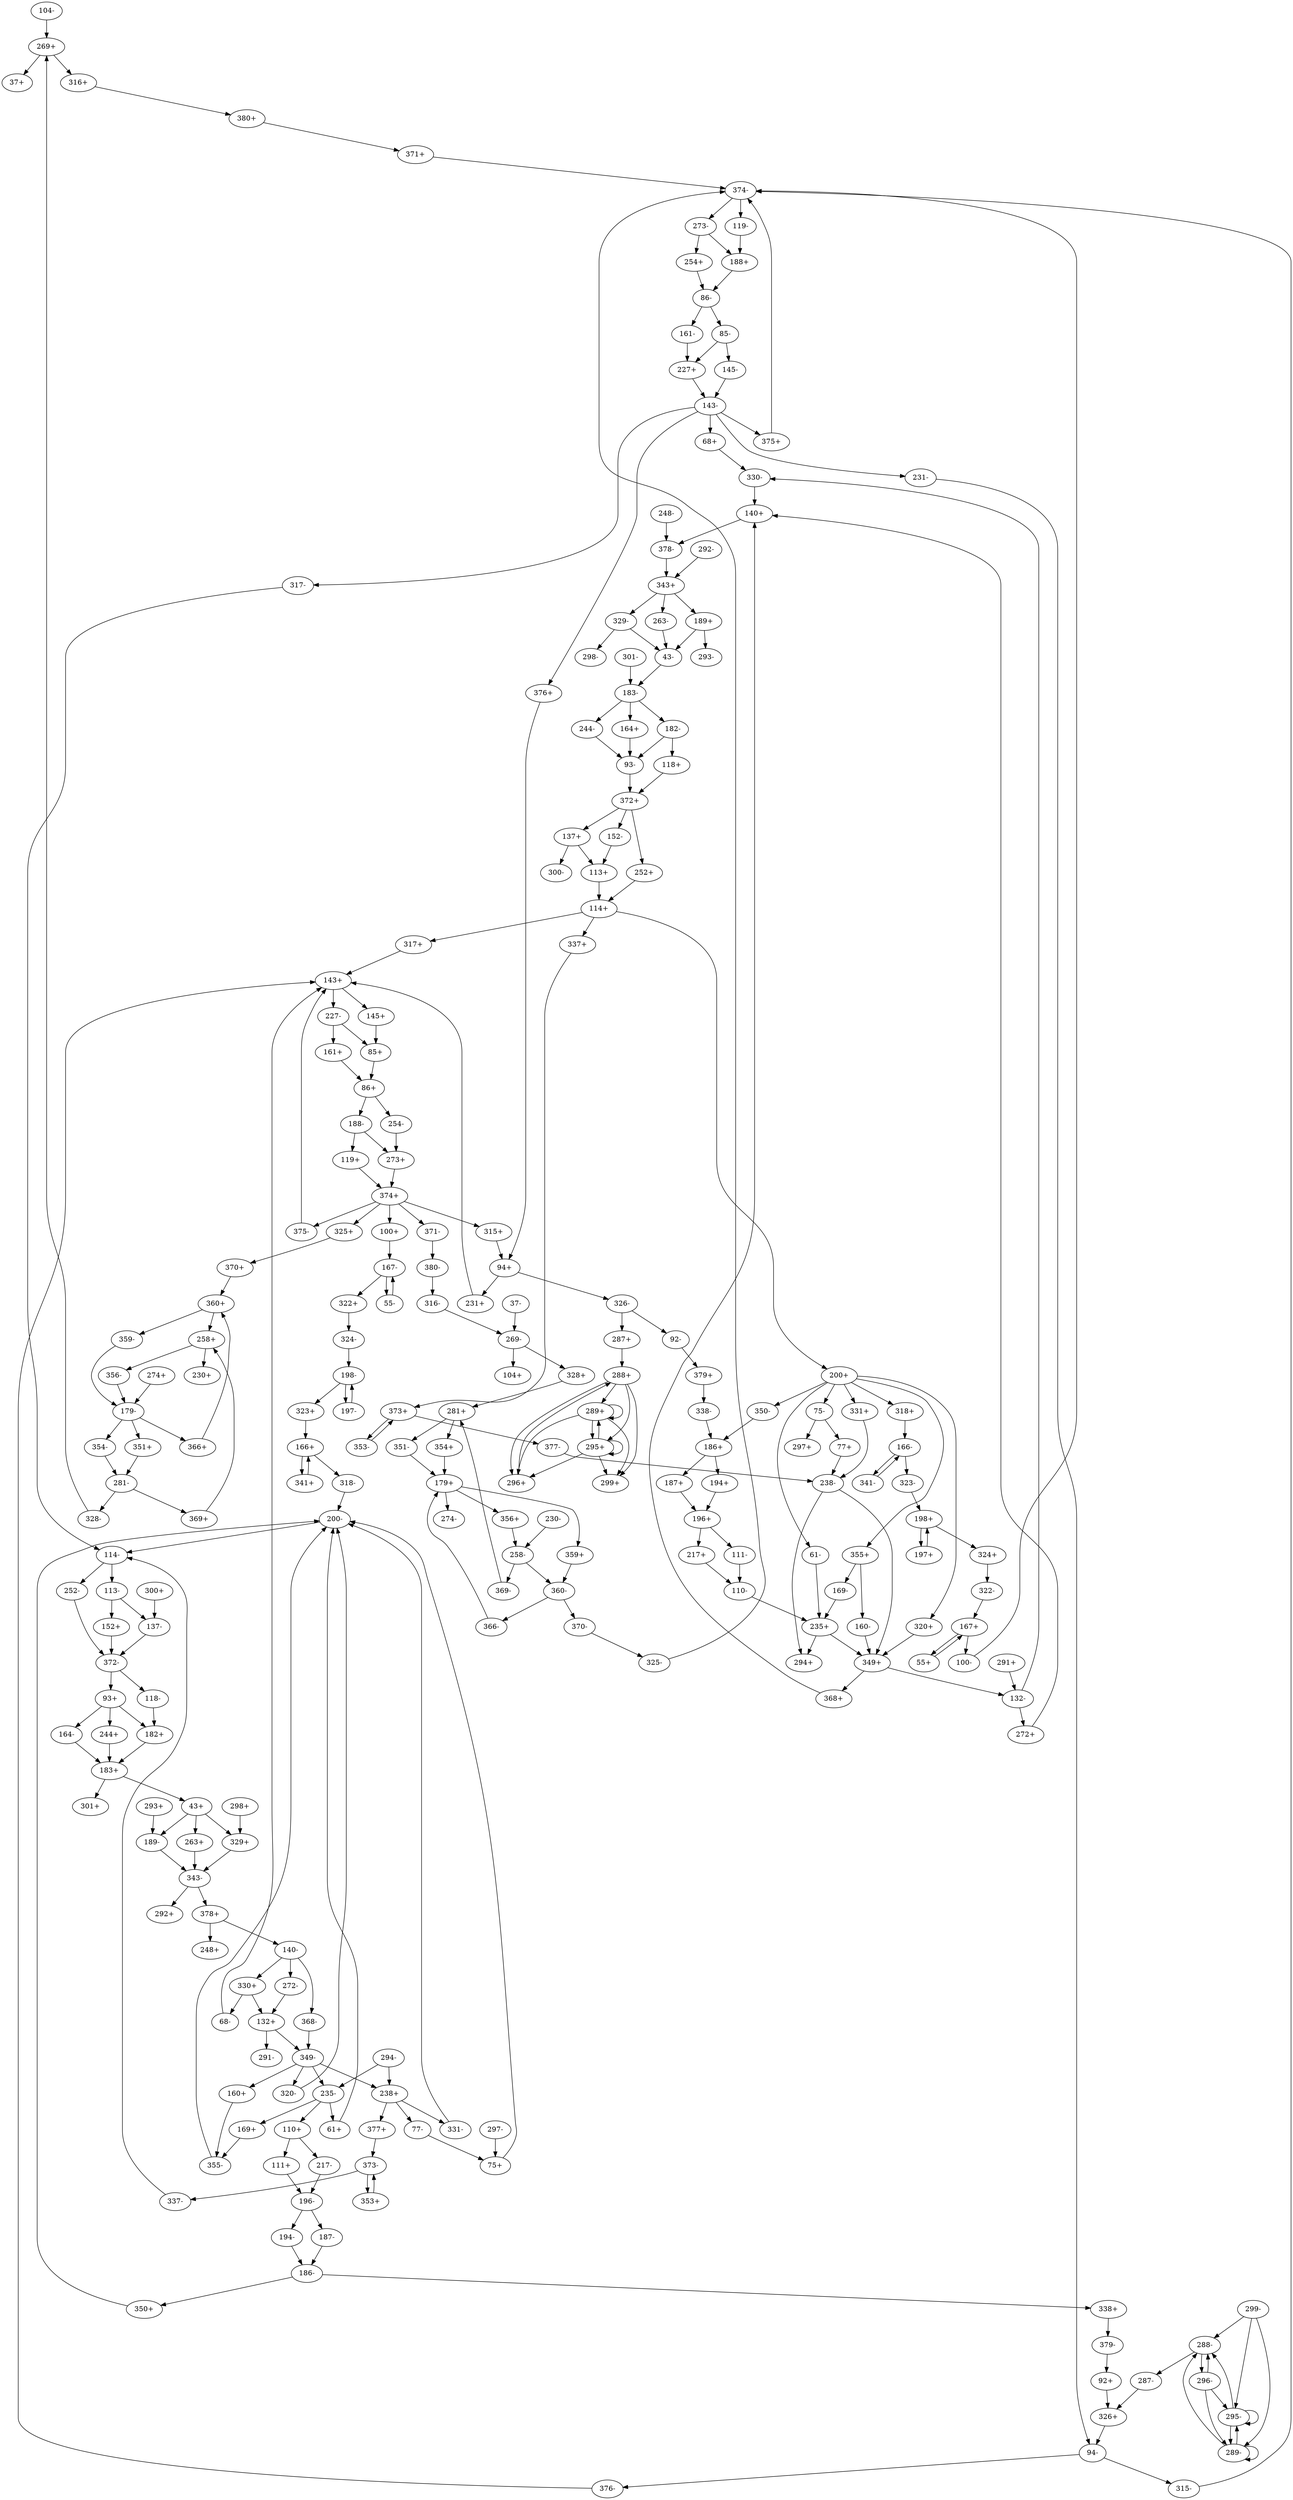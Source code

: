 digraph adj {
graph [k=96]
edge [d=-95]
"37+" [l=15524 C=324304]
"37-" [l=15524 C=324304]
"43+" [l=329 C=59670]
"43-" [l=329 C=59670]
"55+" [l=26674 C=1289033]
"55-" [l=26674 C=1289033]
"61+" [l=59891 C=3986610]
"61-" [l=59891 C=3986610]
"68+" [l=30206 C=1302283]
"68-" [l=30206 C=1302283]
"75+" [l=3238 C=225497]
"75-" [l=3238 C=225497]
"77+" [l=12413 C=887728]
"77-" [l=12413 C=887728]
"85+" [l=274 C=31330]
"85-" [l=274 C=31330]
"86+" [l=260 C=34789]
"86-" [l=260 C=34789]
"92+" [l=8412 C=260938]
"92-" [l=8412 C=260938]
"93+" [l=171 C=19380]
"93-" [l=171 C=19380]
"94+" [l=144 C=3741]
"94-" [l=144 C=3741]
"100+" [l=3294 C=170713]
"100-" [l=3294 C=170713]
"104+" [l=19906 C=501670]
"104-" [l=19906 C=501670]
"110+" [l=188 C=10231]
"110-" [l=188 C=10231]
"111+" [l=190 C=8551]
"111-" [l=190 C=8551]
"113+" [l=167 C=18360]
"113-" [l=167 C=18360]
"114+" [l=182 C=22185]
"114-" [l=182 C=22185]
"118+" [l=379 C=45530]
"118-" [l=379 C=45530]
"119+" [l=191 C=12159]
"119-" [l=191 C=12159]
"132+" [l=145 C=12750]
"132-" [l=145 C=12750]
"137+" [l=169 C=16839]
"137-" [l=169 C=16839]
"140+" [l=161 C=16830]
"140-" [l=161 C=16830]
"143+" [l=138 C=10193]
"143-" [l=138 C=10193]
"145+" [l=191 C=4113]
"145-" [l=191 C=4113]
"152+" [l=191 C=17639]
"152-" [l=191 C=17639]
"160+" [l=827 C=45609]
"160-" [l=827 C=45609]
"161+" [l=331 C=6883]
"161-" [l=331 C=6883]
"164+" [l=185 C=22950]
"164-" [l=185 C=22950]
"166+" [l=168 C=6742]
"166-" [l=168 C=6742]
"167+" [l=194 C=10236]
"167-" [l=194 C=10236]
"169+" [l=208 C=7717]
"169-" [l=208 C=7717]
"179+" [l=134 C=1674]
"179-" [l=134 C=1674]
"182+" [l=160 C=12188]
"182-" [l=160 C=12188]
"183+" [l=136 C=10455]
"183-" [l=136 C=10455]
"186+" [l=181 C=7716]
"186-" [l=181 C=7716]
"187+" [l=371 C=10744]
"187-" [l=371 C=10744]
"188+" [l=152 C=9052]
"188-" [l=152 C=9052]
"189+" [l=188 C=13272]
"189-" [l=188 C=13272]
"194+" [l=398 C=20108]
"194-" [l=398 C=20108]
"196+" [l=192 C=8398]
"196-" [l=192 C=8398]
"197+" [l=316 C=12636]
"197-" [l=316 C=12636]
"198+" [l=128 C=3450]
"198-" [l=128 C=3450]
"200+" [l=119 C=6120]
"200-" [l=119 C=6120]
"217+" [l=221 C=6213]
"217-" [l=221 C=6213]
"227+" [l=133 C=3872]
"227-" [l=133 C=3872]
"230+" [l=651 C=9208]
"230-" [l=651 C=9208]
"231+" [l=424 C=12264]
"231-" [l=424 C=12264]
"235+" [l=98 C=765]
"235-" [l=98 C=765]
"238+" [l=127 C=7445]
"238-" [l=127 C=7445]
"244+" [l=191 C=4692]
"244-" [l=191 C=4692]
"248+" [l=155 C=311]
"248-" [l=155 C=311]
"252+" [l=279 C=5940]
"252-" [l=279 C=5940]
"254+" [l=201 C=4311]
"254-" [l=201 C=4311]
"258+" [l=126 C=1239]
"258-" [l=126 C=1239]
"263+" [l=191 C=4194]
"263-" [l=191 C=4194]
"269+" [l=132 C=1344]
"269-" [l=132 C=1344]
"272+" [l=191 C=228]
"272-" [l=191 C=228]
"273+" [l=142 C=2138]
"273-" [l=142 C=2138]
"274+" [l=191 C=1313]
"274-" [l=191 C=1313]
"281+" [l=167 C=2188]
"281-" [l=167 C=2188]
"287+" [l=188 C=764]
"287-" [l=188 C=764]
"288+" [l=97 C=228]
"288-" [l=97 C=228]
"289+" [l=96 C=255]
"289-" [l=96 C=255]
"291+" [l=120 C=68]
"291-" [l=120 C=68]
"292+" [l=143 C=147]
"292-" [l=143 C=147]
"293+" [l=98 C=9]
"293-" [l=98 C=9]
"294+" [l=113 C=67]
"294-" [l=113 C=67]
"295+" [l=191 C=4398]
"295-" [l=191 C=4398]
"296+" [l=189 C=5658]
"296-" [l=189 C=5658]
"297+" [l=134 C=85]
"297-" [l=134 C=85]
"298+" [l=98 C=13]
"298-" [l=98 C=13]
"299+" [l=123 C=103]
"299-" [l=123 C=103]
"300+" [l=102 C=15]
"300-" [l=102 C=15]
"301+" [l=147 C=122]
"301-" [l=147 C=122]
"315+" [l=13236 C=452620]
"315-" [l=13236 C=452620]
"316+" [l=131289 C=3178453]
"316-" [l=131289 C=3178453]
"317+" [l=424566 C=17319775]
"317-" [l=424566 C=17319775]
"318+" [l=199758 C=12578843]
"318-" [l=199758 C=12578843]
"320+" [l=334549 C=13637871]
"320-" [l=334549 C=13637871]
"322+" [l=87673 C=4267058]
"322-" [l=87673 C=4267058]
"323+" [l=181212 C=9448427]
"323-" [l=181212 C=9448427]
"324+" [l=160288 C=7840769]
"324-" [l=160288 C=7840769]
"325+" [l=300787 C=8331769]
"325-" [l=300787 C=8331769]
"326+" [l=154724 C=4877078]
"326-" [l=154724 C=4877078]
"328+" [l=72369 C=1796537]
"328-" [l=72369 C=1796537]
"329+" [l=180 C=21663]
"329-" [l=180 C=21663]
"330+" [l=163 C=17340]
"330-" [l=163 C=17340]
"331+" [l=55328 C=3749717]
"331-" [l=55328 C=3749717]
"337+" [l=244666 C=12311219]
"337-" [l=244666 C=12311219]
"338+" [l=354719 C=12280736]
"338-" [l=354719 C=12280736]
"341+" [l=2109 C=126497]
"341-" [l=2109 C=126497]
"343+" [l=472 C=96135]
"343-" [l=472 C=96135]
"349+" [l=155 C=15300]
"349-" [l=155 C=15300]
"350+" [l=461 C=23014]
"350-" [l=461 C=23014]
"351+" [l=696 C=9482]
"351-" [l=696 C=9482]
"353+" [l=10400 C=434699]
"353-" [l=10400 C=434699]
"354+" [l=707 C=9866]
"354-" [l=707 C=9866]
"355+" [l=165 C=8551]
"355-" [l=165 C=8551]
"356+" [l=761 C=13006]
"356-" [l=761 C=13006]
"359+" [l=819 C=14530]
"359-" [l=819 C=14530]
"360+" [l=427 C=10924]
"360-" [l=427 C=10924]
"366+" [l=9762 C=248025]
"366-" [l=9762 C=248025]
"368+" [l=309 C=12255]
"368-" [l=309 C=12255]
"369+" [l=14084 C=353394]
"369-" [l=14084 C=353394]
"370+" [l=108118 C=2734932]
"370-" [l=108118 C=2734932]
"371+" [l=86645 C=2246221]
"371-" [l=86645 C=2246221]
"372+" [l=1355 C=321119]
"372-" [l=1355 C=321119]
"373+" [l=554 C=22480]
"373-" [l=554 C=22480]
"374+" [l=608 C=93575]
"374-" [l=608 C=93575]
"375+" [l=577710 C=19282772]
"375-" [l=577710 C=19282772]
"376+" [l=220510 C=6059775]
"376-" [l=220510 C=6059775]
"377+" [l=208534 C=11194424]
"377-" [l=208534 C=11194424]
"378+" [l=2013 C=489065]
"378-" [l=2013 C=489065]
"379+" [l=191 C=0]
"379-" [l=191 C=0]
"380+" [l=191 C=0]
"380-" [l=191 C=0]
"37-" -> "269-"
"43+" -> "263+"
"43+" -> "329+" [d=-84]
"43+" -> "189-" [d=-84]
"43-" -> "183-"
"55+" -> "167+"
"55-" -> "167-"
"61+" -> "200-" [d=-80]
"61-" -> "235+"
"68+" -> "330-"
"68-" -> "143+" [d=-94]
"75+" -> "200-" [d=-53]
"75-" -> "77+"
"75-" -> "297+"
"77+" -> "238-" [d=-90]
"77-" -> "75+"
"85+" -> "86+"
"85-" -> "145-"
"85-" -> "227+" [d=-37]
"86+" -> "188-"
"86+" -> "254-"
"86-" -> "85-"
"86-" -> "161-"
"92+" -> "326+"
"92-" -> "379+"
"93+" -> "182+" [d=-64]
"93+" -> "164-" [d=-89]
"93+" -> "244+" [d=-89]
"93-" -> "372+"
"94+" -> "231+"
"94+" -> "326-"
"94-" -> "315-"
"94-" -> "376-"
"100+" -> "167-"
"100-" -> "374-" [d=-52]
"104-" -> "269+"
"110+" -> "111+"
"110+" -> "217-"
"110-" -> "235+" [d=-91]
"111+" -> "196-"
"111-" -> "110-"
"113+" -> "114+"
"113-" -> "152+"
"113-" -> "137-" [d=-73]
"114+" -> "200+"
"114+" -> "317+" [d=-78]
"114+" -> "337+" [d=-78]
"114-" -> "113-"
"114-" -> "252-"
"118+" -> "372+"
"118-" -> "182+"
"119+" -> "374+"
"119-" -> "188+"
"132+" -> "291-"
"132+" -> "349-" [d=-67]
"132-" -> "272+"
"132-" -> "330-" [d=-67]
"137+" -> "300-"
"137+" -> "113+" [d=-73]
"137-" -> "372-" [d=-79]
"140+" -> "378-"
"140-" -> "368-"
"140-" -> "272-" [d=-55]
"140-" -> "330+" [d=-55]
"143+" -> "145+"
"143+" -> "227-"
"143-" -> "317-" [d=-94]
"143-" -> "68+" [d=-94]
"143-" -> "231-" [d=-92]
"143-" -> "375+" [d=-92]
"143-" -> "376+" [d=-94]
"145+" -> "85+"
"145-" -> "143-"
"152+" -> "372-" [d=-79]
"152-" -> "113+"
"160+" -> "355-"
"160-" -> "349+" [d=-94]
"161+" -> "86+"
"161-" -> "227+"
"164+" -> "93-" [d=-89]
"164-" -> "183+" [d=-89]
"166+" -> "318-"
"166+" -> "341+"
"166-" -> "323-"
"166-" -> "341-"
"167+" -> "55+"
"167+" -> "100-"
"167-" -> "55-"
"167-" -> "322+"
"169+" -> "355-"
"169-" -> "235+" [d=-91]
"179+" -> "359+"
"179+" -> "274-" [d=-77]
"179+" -> "356+" [d=-77]
"179-" -> "354-"
"179-" -> "351+" [d=-84]
"179-" -> "366+" [d=-84]
"182+" -> "183+" [d=-89]
"182-" -> "118+"
"182-" -> "93-" [d=-64]
"183+" -> "43+"
"183+" -> "301+"
"183-" -> "244-"
"183-" -> "164+" [d=-89]
"183-" -> "182-" [d=-89]
"186+" -> "187+"
"186+" -> "194+"
"186-" -> "338+"
"186-" -> "350+"
"187+" -> "196+"
"187-" -> "186-"
"188+" -> "86-"
"188-" -> "119+"
"188-" -> "273+" [d=-46]
"189+" -> "293-"
"189+" -> "43-" [d=-84]
"189-" -> "343-"
"194+" -> "196+"
"194-" -> "186-"
"196+" -> "111-"
"196+" -> "217+"
"196-" -> "187-"
"196-" -> "194-"
"197+" -> "198+"
"197-" -> "198-"
"198+" -> "197+"
"198+" -> "324+"
"198-" -> "197-"
"198-" -> "323+"
"200+" -> "331+"
"200+" -> "61-" [d=-80]
"200+" -> "75-" [d=-53]
"200+" -> "320+" [d=-27]
"200+" -> "355+" [d=-27]
"200+" -> "318+" [d=-32]
"200+" -> "350-" [d=-32]
"200-" -> "114-"
"217+" -> "110-"
"217-" -> "196-"
"227+" -> "143-"
"227-" -> "161+"
"227-" -> "85+" [d=-37]
"230-" -> "258-"
"231+" -> "143+" [d=-92]
"231-" -> "94-"
"235+" -> "294+"
"235+" -> "349+" [d=-93]
"235-" -> "61+"
"235-" -> "110+" [d=-91]
"235-" -> "169+" [d=-91]
"238+" -> "331-"
"238+" -> "77-" [d=-90]
"238+" -> "377+" [d=-90]
"238-" -> "294+"
"238-" -> "349+" [d=-93]
"244+" -> "183+"
"244-" -> "93-" [d=-89]
"248-" -> "378-"
"252+" -> "114+"
"252-" -> "372-"
"254+" -> "86-"
"254-" -> "273+"
"258+" -> "230+"
"258+" -> "356-"
"258-" -> "369-"
"258-" -> "360-" [d=-86]
"263+" -> "343-" [d=-87]
"263-" -> "43-"
"269+" -> "37+"
"269+" -> "316+"
"269-" -> "104+"
"269-" -> "328+"
"272+" -> "140+" [d=-55]
"272-" -> "132+"
"273+" -> "374+"
"273-" -> "254+"
"273-" -> "188+" [d=-46]
"274+" -> "179-" [d=-77]
"281+" -> "351-"
"281+" -> "354+"
"281-" -> "328-"
"281-" -> "369+"
"287+" -> "288+"
"287-" -> "326+"
"288+" -> "289+"
"288+" -> "295+"
"288+" -> "296+"
"288+" -> "299+"
"288-" -> "287-"
"288-" -> "296-"
"289+" -> "289+"
"289+" -> "295+"
"289+" -> "296+"
"289+" -> "299+"
"289-" -> "288-"
"289-" -> "289-"
"289-" -> "295-"
"291+" -> "132-"
"292-" -> "343+"
"293+" -> "189-"
"294-" -> "238+"
"294-" -> "235-"
"295+" -> "295+"
"295+" -> "296+"
"295+" -> "299+"
"295+" -> "289+"
"295-" -> "295-"
"295-" -> "288-"
"295-" -> "289-"
"296+" -> "288+"
"296-" -> "295-"
"296-" -> "288-"
"296-" -> "289-"
"297-" -> "75+"
"298+" -> "329+"
"299-" -> "295-"
"299-" -> "288-"
"299-" -> "289-"
"300+" -> "137-"
"301-" -> "183-"
"315+" -> "94+"
"315-" -> "374-"
"316+" -> "380+"
"316-" -> "269-"
"317+" -> "143+" [d=-94]
"317-" -> "114-" [d=-78]
"318+" -> "166-"
"318-" -> "200-" [d=-32]
"320+" -> "349+"
"320-" -> "200-" [d=-27]
"322+" -> "324-" [d=-92]
"322-" -> "167+"
"323+" -> "166+"
"323-" -> "198+"
"324+" -> "322-" [d=-92]
"324-" -> "198-"
"325+" -> "370+" [d=-84]
"325-" -> "374-" [d=-52]
"326+" -> "94-"
"326-" -> "92-"
"326-" -> "287+"
"328+" -> "281+"
"328-" -> "269+"
"329+" -> "343-" [d=-87]
"329-" -> "298-"
"329-" -> "43-" [d=-84]
"330+" -> "68-"
"330+" -> "132+" [d=-67]
"330-" -> "140+" [d=-55]
"331+" -> "238-"
"331-" -> "200-"
"337+" -> "373+"
"337-" -> "114-" [d=-78]
"338+" -> "379-"
"338-" -> "186+"
"341+" -> "166+"
"341-" -> "166-"
"343+" -> "189+"
"343+" -> "263-" [d=-87]
"343+" -> "329-" [d=-87]
"343-" -> "292+"
"343-" -> "378+"
"349+" -> "368+"
"349+" -> "132-" [d=-67]
"349-" -> "320-"
"349-" -> "160+" [d=-94]
"349-" -> "235-" [d=-93]
"349-" -> "238+" [d=-93]
"350+" -> "200-" [d=-32]
"350-" -> "186+"
"351+" -> "281-"
"351-" -> "179+" [d=-84]
"353+" -> "373-"
"353-" -> "373+"
"354+" -> "179+"
"354-" -> "281-"
"355+" -> "160-"
"355+" -> "169-"
"355-" -> "200-" [d=-27]
"356+" -> "258-"
"356-" -> "179-" [d=-77]
"359+" -> "360-"
"359-" -> "179-"
"360+" -> "359-"
"360+" -> "258+" [d=-86]
"360-" -> "366-"
"360-" -> "370-"
"366+" -> "360+"
"366-" -> "179+" [d=-84]
"368+" -> "140+"
"368-" -> "349-"
"369+" -> "258+"
"369-" -> "281+"
"370+" -> "360+"
"370-" -> "325-" [d=-84]
"371+" -> "374-" [d=-52]
"371-" -> "380-"
"372+" -> "252+"
"372+" -> "137+" [d=-79]
"372+" -> "152-" [d=-79]
"372-" -> "93+"
"372-" -> "118-"
"373+" -> "353-"
"373+" -> "377-"
"373-" -> "337-"
"373-" -> "353+"
"374+" -> "315+"
"374+" -> "100+" [d=-52]
"374+" -> "325+" [d=-52]
"374+" -> "371-" [d=-52]
"374+" -> "375-" [d=-52]
"374-" -> "119-"
"374-" -> "273-"
"375+" -> "374-" [d=-52]
"375-" -> "143+" [d=-92]
"376+" -> "94+"
"376-" -> "143+" [d=-94]
"377+" -> "373-"
"377-" -> "238-" [d=-90]
"378+" -> "140-"
"378+" -> "248+"
"378-" -> "343+"
"379+" -> "338-"
"379-" -> "92+"
"380+" -> "371+"
"380-" -> "316-"
}
